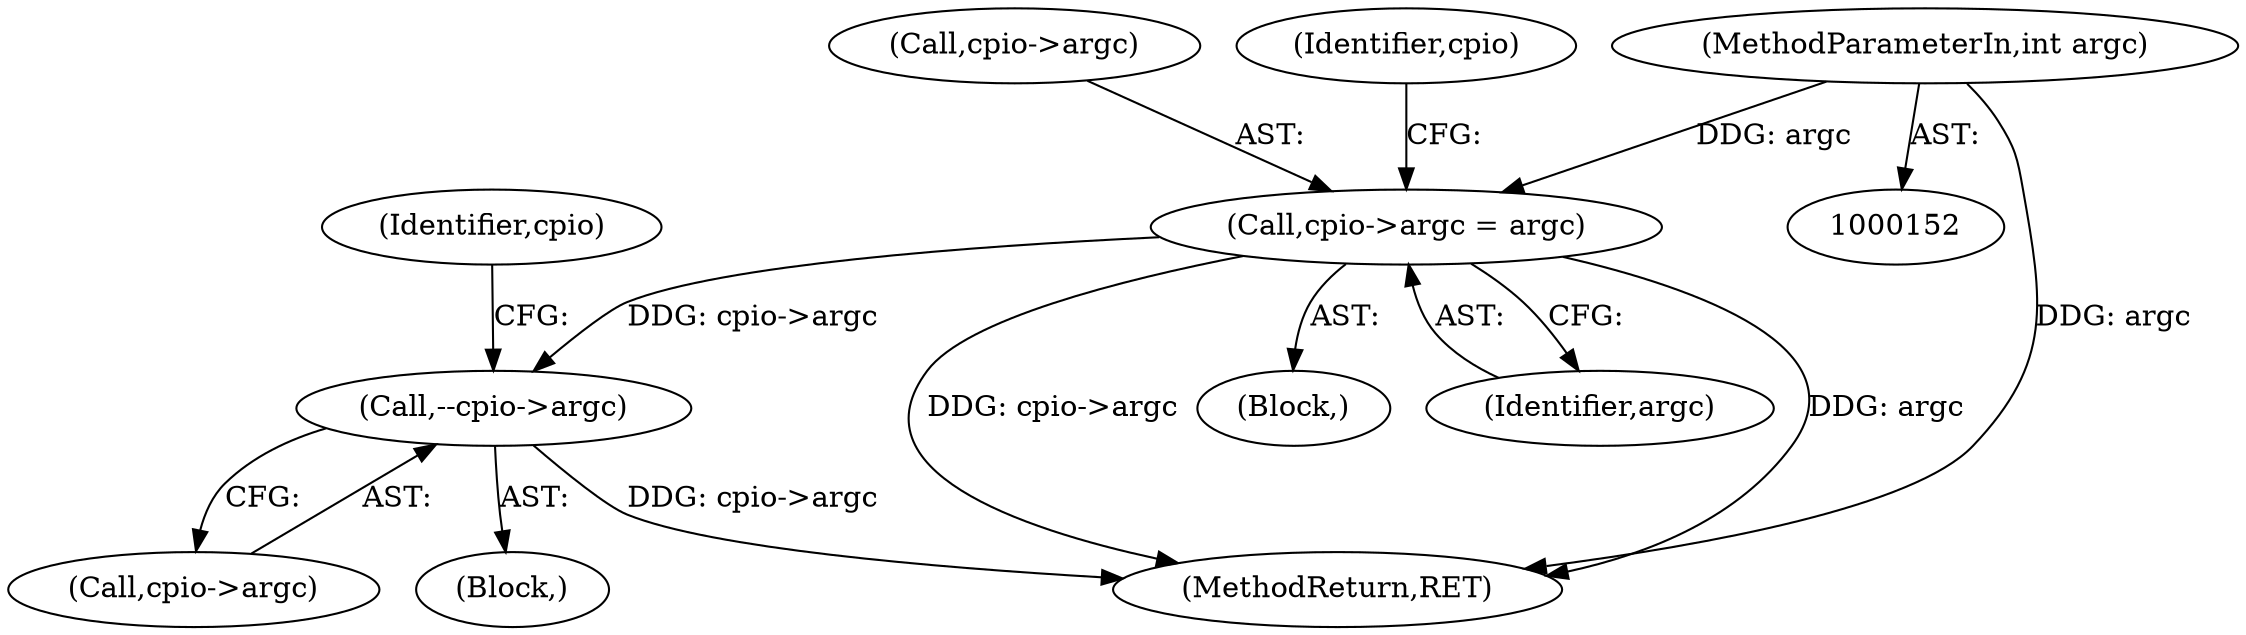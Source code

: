 digraph "0_libarchive_59357157706d47c365b2227739e17daba3607526@pointer" {
"1000236" [label="(Call,cpio->argc = argc)"];
"1000153" [label="(MethodParameterIn,int argc)"];
"1000921" [label="(Call,--cpio->argc)"];
"1000922" [label="(Call,cpio->argc)"];
"1000927" [label="(Identifier,cpio)"];
"1000237" [label="(Call,cpio->argc)"];
"1000155" [label="(Block,)"];
"1000236" [label="(Call,cpio->argc = argc)"];
"1000921" [label="(Call,--cpio->argc)"];
"1000240" [label="(Identifier,argc)"];
"1000901" [label="(Block,)"];
"1000153" [label="(MethodParameterIn,int argc)"];
"1000243" [label="(Identifier,cpio)"];
"1000995" [label="(MethodReturn,RET)"];
"1000236" -> "1000155"  [label="AST: "];
"1000236" -> "1000240"  [label="CFG: "];
"1000237" -> "1000236"  [label="AST: "];
"1000240" -> "1000236"  [label="AST: "];
"1000243" -> "1000236"  [label="CFG: "];
"1000236" -> "1000995"  [label="DDG: cpio->argc"];
"1000236" -> "1000995"  [label="DDG: argc"];
"1000153" -> "1000236"  [label="DDG: argc"];
"1000236" -> "1000921"  [label="DDG: cpio->argc"];
"1000153" -> "1000152"  [label="AST: "];
"1000153" -> "1000995"  [label="DDG: argc"];
"1000921" -> "1000901"  [label="AST: "];
"1000921" -> "1000922"  [label="CFG: "];
"1000922" -> "1000921"  [label="AST: "];
"1000927" -> "1000921"  [label="CFG: "];
"1000921" -> "1000995"  [label="DDG: cpio->argc"];
}
